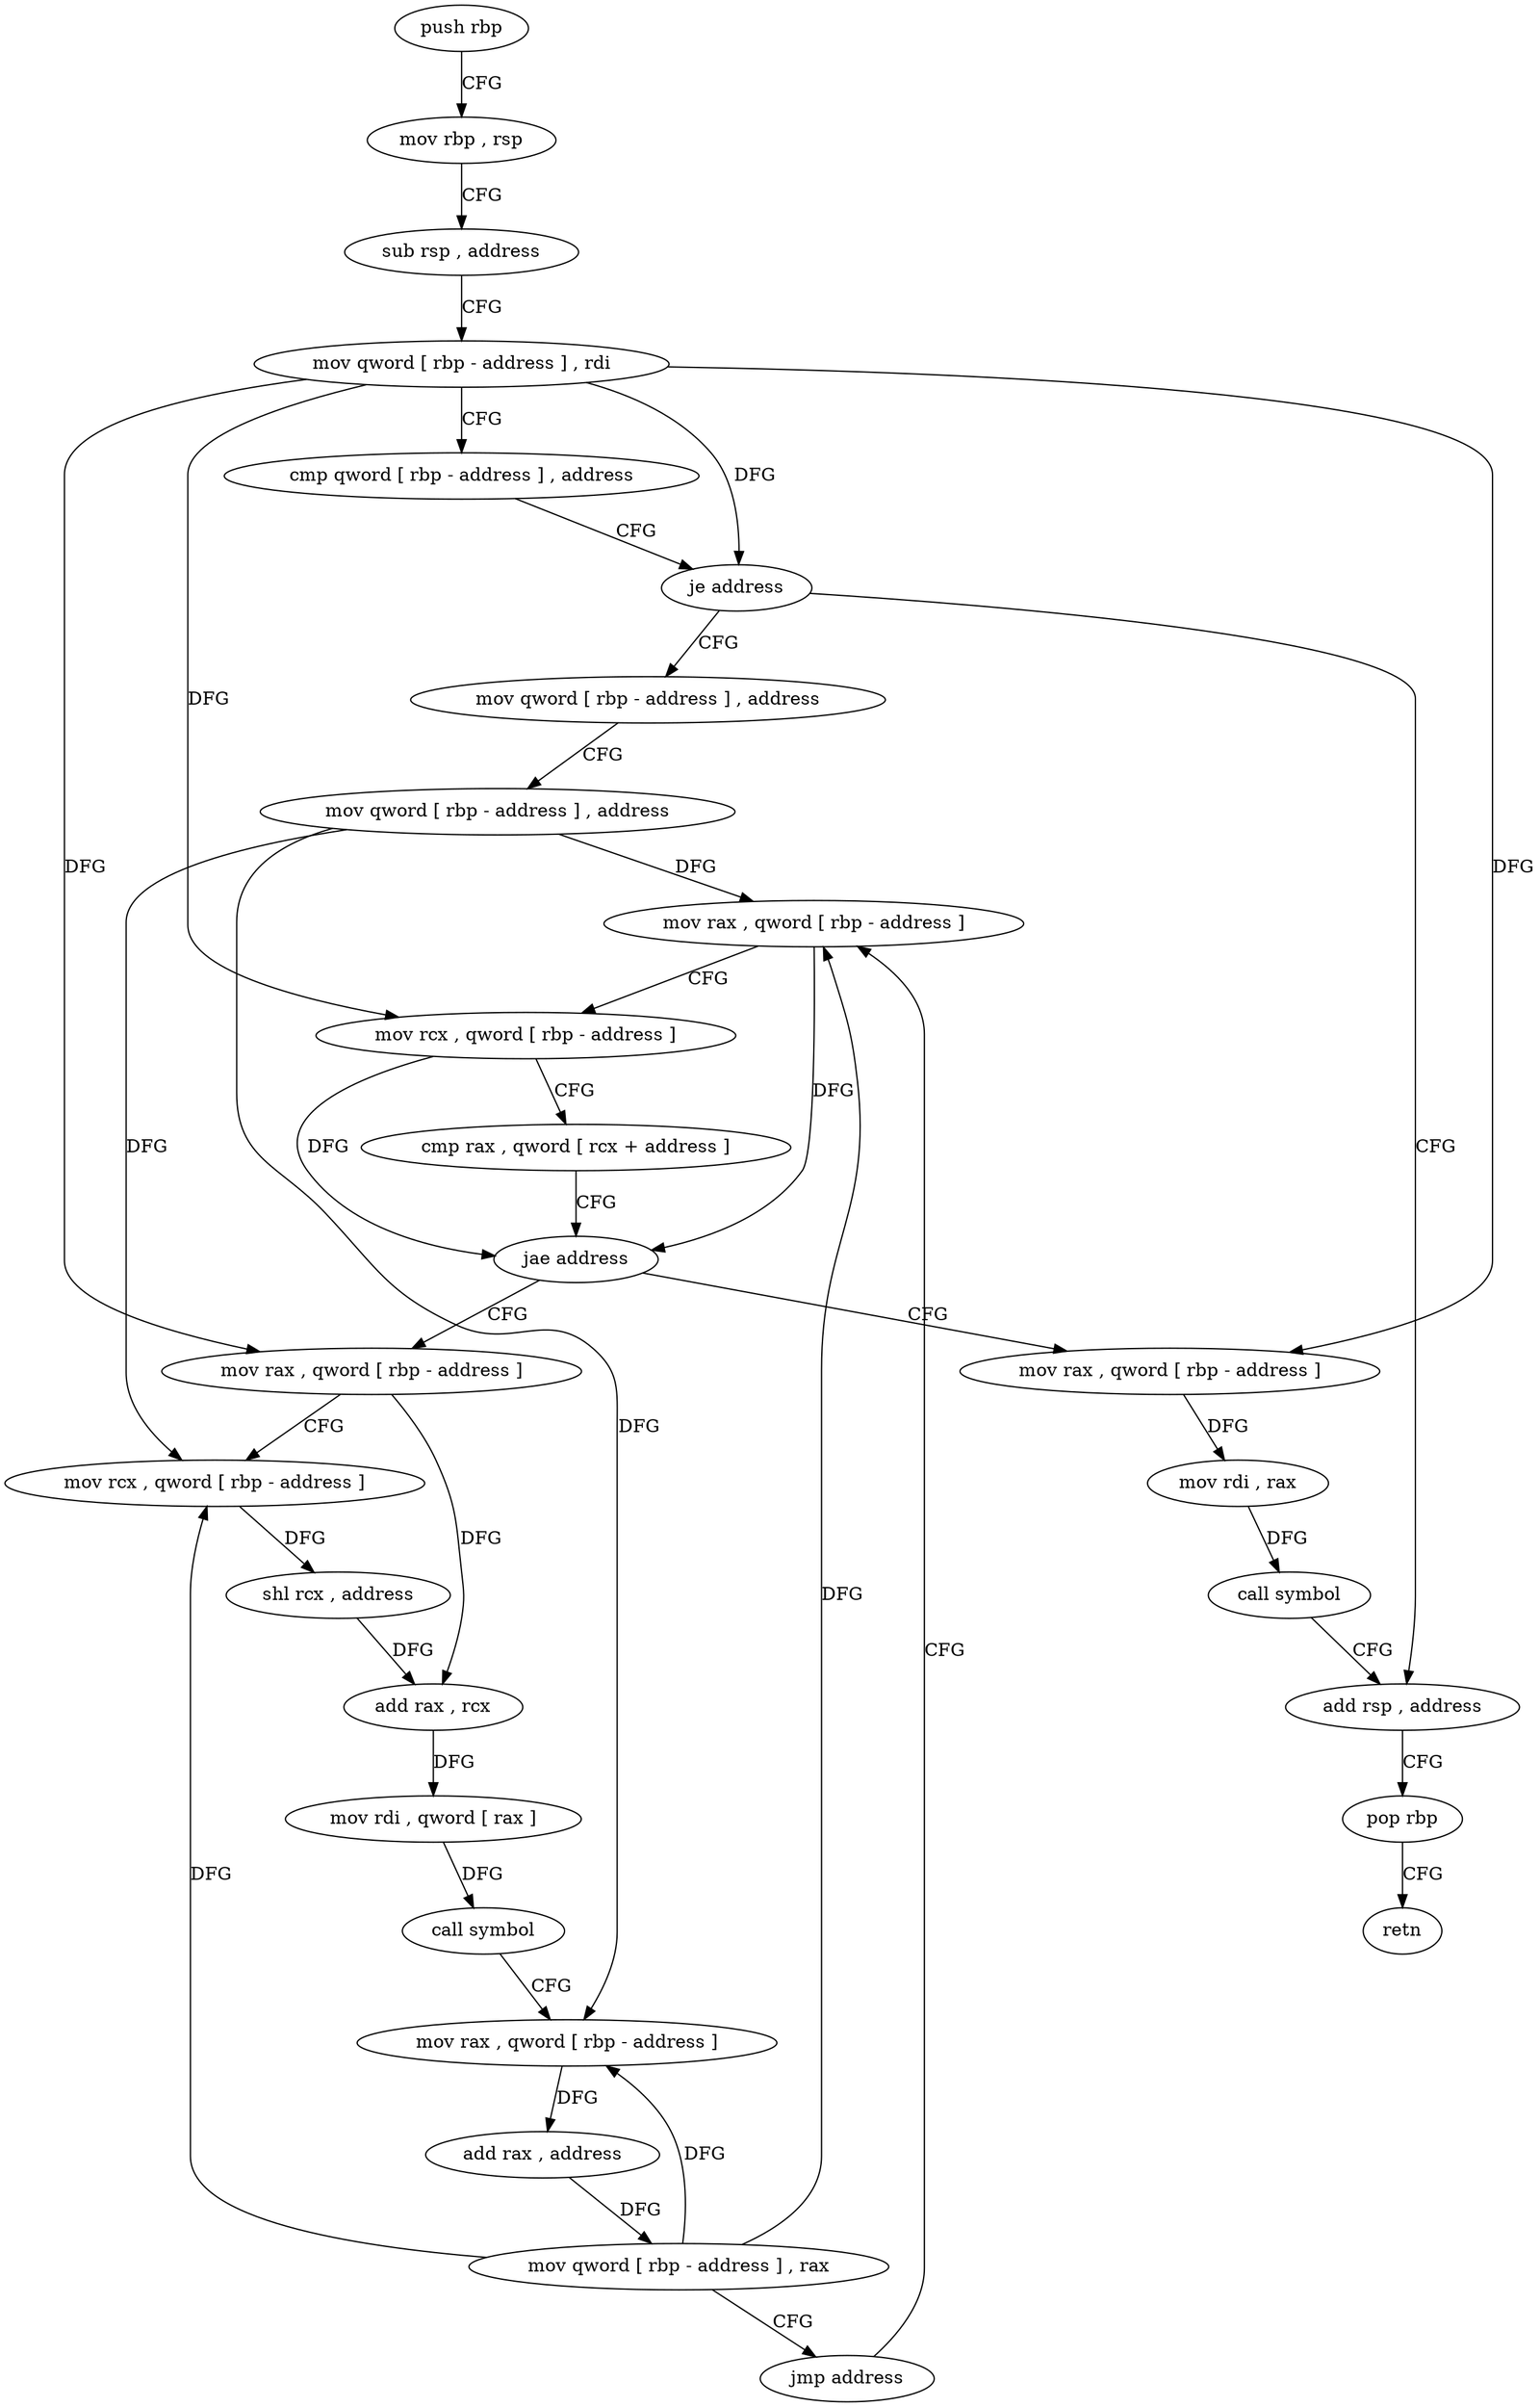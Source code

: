 digraph "func" {
"189872" [label = "push rbp" ]
"189873" [label = "mov rbp , rsp" ]
"189876" [label = "sub rsp , address" ]
"189880" [label = "mov qword [ rbp - address ] , rdi" ]
"189884" [label = "cmp qword [ rbp - address ] , address" ]
"189889" [label = "je address" ]
"189986" [label = "add rsp , address" ]
"189895" [label = "mov qword [ rbp - address ] , address" ]
"189990" [label = "pop rbp" ]
"189991" [label = "retn" ]
"189903" [label = "mov qword [ rbp - address ] , address" ]
"189911" [label = "mov rax , qword [ rbp - address ]" ]
"189974" [label = "mov rax , qword [ rbp - address ]" ]
"189978" [label = "mov rdi , rax" ]
"189981" [label = "call symbol" ]
"189932" [label = "mov rax , qword [ rbp - address ]" ]
"189936" [label = "mov rcx , qword [ rbp - address ]" ]
"189940" [label = "shl rcx , address" ]
"189944" [label = "add rax , rcx" ]
"189947" [label = "mov rdi , qword [ rax ]" ]
"189950" [label = "call symbol" ]
"189955" [label = "mov rax , qword [ rbp - address ]" ]
"189959" [label = "add rax , address" ]
"189965" [label = "mov qword [ rbp - address ] , rax" ]
"189969" [label = "jmp address" ]
"189915" [label = "mov rcx , qword [ rbp - address ]" ]
"189919" [label = "cmp rax , qword [ rcx + address ]" ]
"189926" [label = "jae address" ]
"189872" -> "189873" [ label = "CFG" ]
"189873" -> "189876" [ label = "CFG" ]
"189876" -> "189880" [ label = "CFG" ]
"189880" -> "189884" [ label = "CFG" ]
"189880" -> "189889" [ label = "DFG" ]
"189880" -> "189915" [ label = "DFG" ]
"189880" -> "189974" [ label = "DFG" ]
"189880" -> "189932" [ label = "DFG" ]
"189884" -> "189889" [ label = "CFG" ]
"189889" -> "189986" [ label = "CFG" ]
"189889" -> "189895" [ label = "CFG" ]
"189986" -> "189990" [ label = "CFG" ]
"189895" -> "189903" [ label = "CFG" ]
"189990" -> "189991" [ label = "CFG" ]
"189903" -> "189911" [ label = "DFG" ]
"189903" -> "189936" [ label = "DFG" ]
"189903" -> "189955" [ label = "DFG" ]
"189911" -> "189915" [ label = "CFG" ]
"189911" -> "189926" [ label = "DFG" ]
"189974" -> "189978" [ label = "DFG" ]
"189978" -> "189981" [ label = "DFG" ]
"189981" -> "189986" [ label = "CFG" ]
"189932" -> "189936" [ label = "CFG" ]
"189932" -> "189944" [ label = "DFG" ]
"189936" -> "189940" [ label = "DFG" ]
"189940" -> "189944" [ label = "DFG" ]
"189944" -> "189947" [ label = "DFG" ]
"189947" -> "189950" [ label = "DFG" ]
"189950" -> "189955" [ label = "CFG" ]
"189955" -> "189959" [ label = "DFG" ]
"189959" -> "189965" [ label = "DFG" ]
"189965" -> "189969" [ label = "CFG" ]
"189965" -> "189911" [ label = "DFG" ]
"189965" -> "189936" [ label = "DFG" ]
"189965" -> "189955" [ label = "DFG" ]
"189969" -> "189911" [ label = "CFG" ]
"189915" -> "189919" [ label = "CFG" ]
"189915" -> "189926" [ label = "DFG" ]
"189919" -> "189926" [ label = "CFG" ]
"189926" -> "189974" [ label = "CFG" ]
"189926" -> "189932" [ label = "CFG" ]
}

